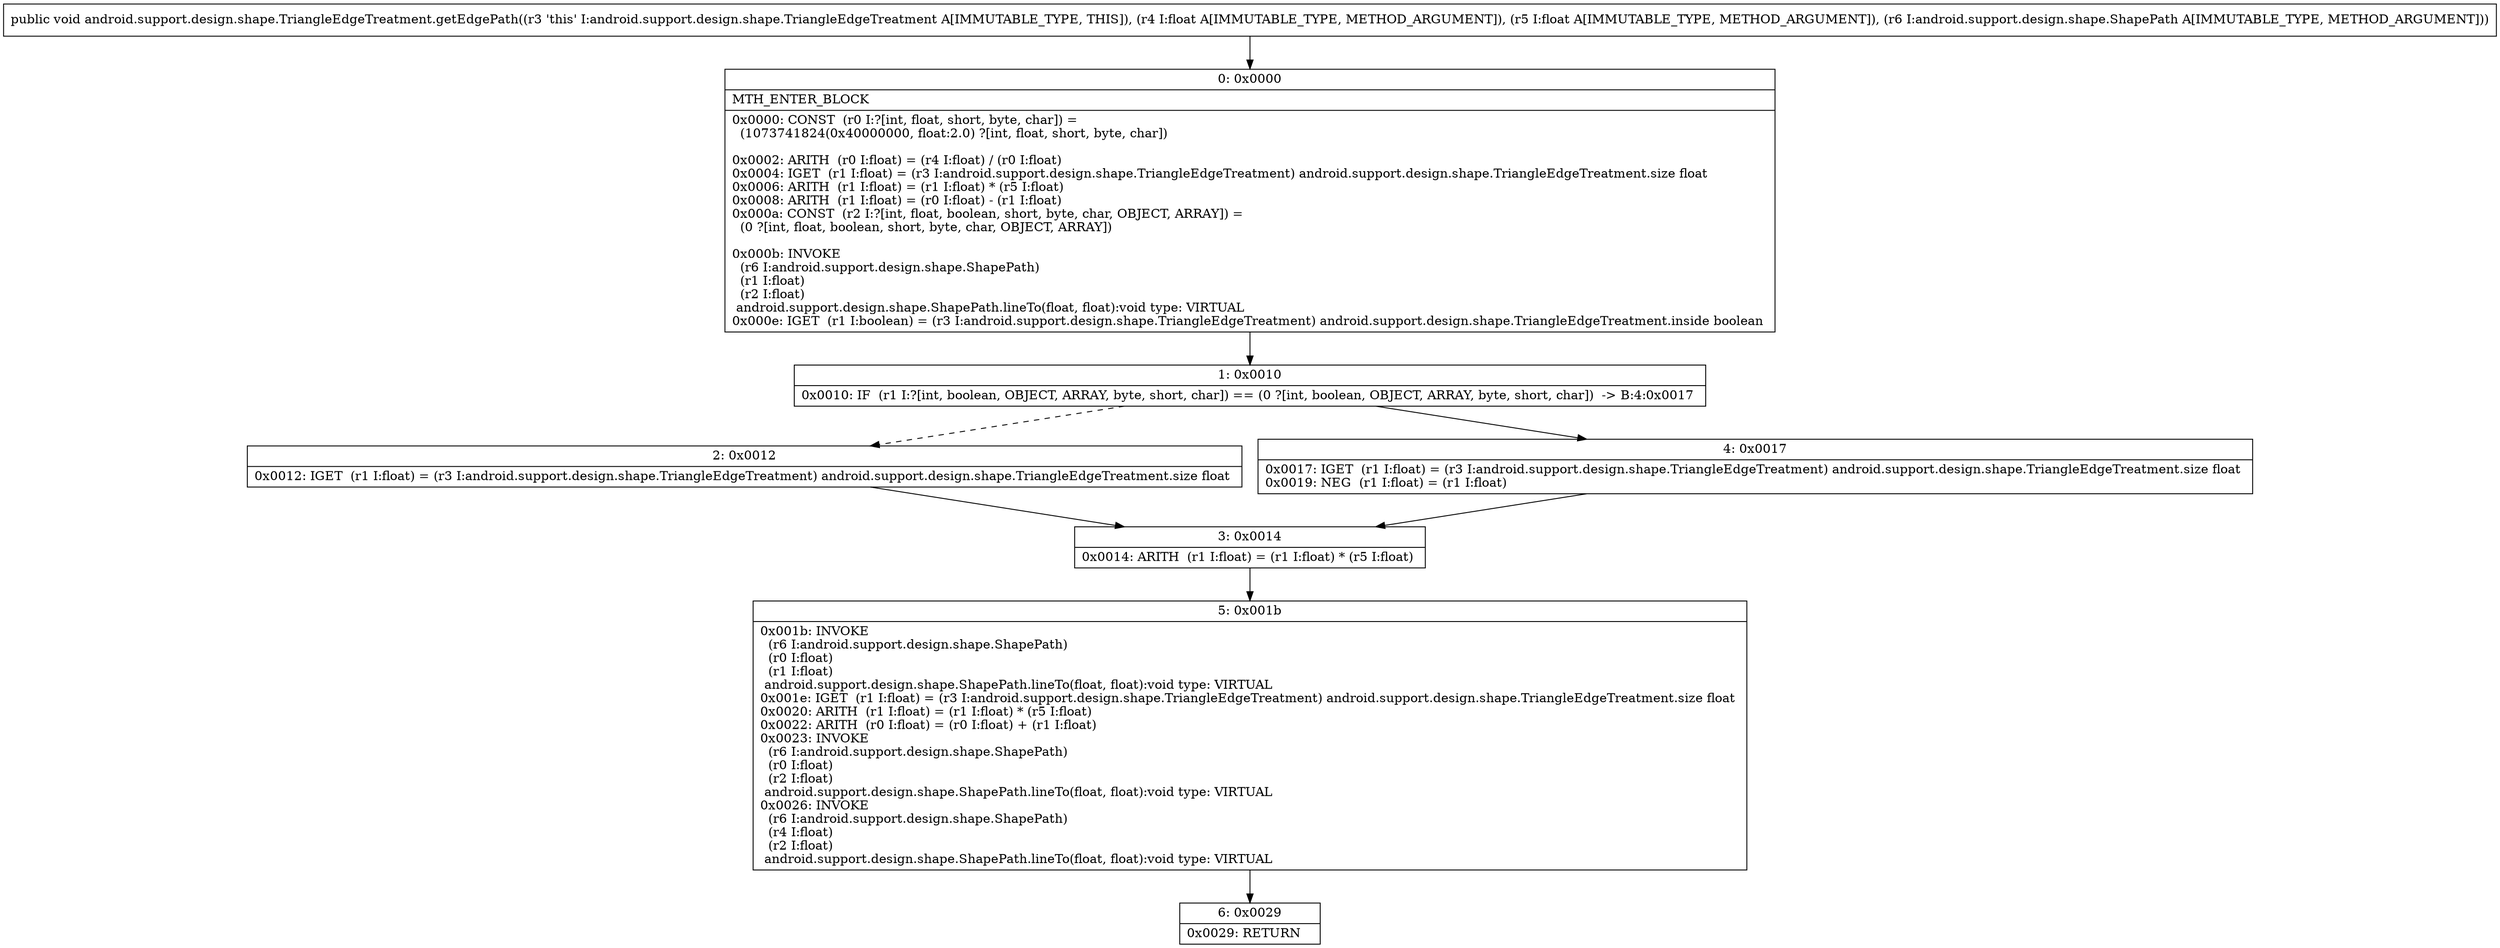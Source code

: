 digraph "CFG forandroid.support.design.shape.TriangleEdgeTreatment.getEdgePath(FFLandroid\/support\/design\/shape\/ShapePath;)V" {
Node_0 [shape=record,label="{0\:\ 0x0000|MTH_ENTER_BLOCK\l|0x0000: CONST  (r0 I:?[int, float, short, byte, char]) = \l  (1073741824(0x40000000, float:2.0) ?[int, float, short, byte, char])\l \l0x0002: ARITH  (r0 I:float) = (r4 I:float) \/ (r0 I:float) \l0x0004: IGET  (r1 I:float) = (r3 I:android.support.design.shape.TriangleEdgeTreatment) android.support.design.shape.TriangleEdgeTreatment.size float \l0x0006: ARITH  (r1 I:float) = (r1 I:float) * (r5 I:float) \l0x0008: ARITH  (r1 I:float) = (r0 I:float) \- (r1 I:float) \l0x000a: CONST  (r2 I:?[int, float, boolean, short, byte, char, OBJECT, ARRAY]) = \l  (0 ?[int, float, boolean, short, byte, char, OBJECT, ARRAY])\l \l0x000b: INVOKE  \l  (r6 I:android.support.design.shape.ShapePath)\l  (r1 I:float)\l  (r2 I:float)\l android.support.design.shape.ShapePath.lineTo(float, float):void type: VIRTUAL \l0x000e: IGET  (r1 I:boolean) = (r3 I:android.support.design.shape.TriangleEdgeTreatment) android.support.design.shape.TriangleEdgeTreatment.inside boolean \l}"];
Node_1 [shape=record,label="{1\:\ 0x0010|0x0010: IF  (r1 I:?[int, boolean, OBJECT, ARRAY, byte, short, char]) == (0 ?[int, boolean, OBJECT, ARRAY, byte, short, char])  \-\> B:4:0x0017 \l}"];
Node_2 [shape=record,label="{2\:\ 0x0012|0x0012: IGET  (r1 I:float) = (r3 I:android.support.design.shape.TriangleEdgeTreatment) android.support.design.shape.TriangleEdgeTreatment.size float \l}"];
Node_3 [shape=record,label="{3\:\ 0x0014|0x0014: ARITH  (r1 I:float) = (r1 I:float) * (r5 I:float) \l}"];
Node_4 [shape=record,label="{4\:\ 0x0017|0x0017: IGET  (r1 I:float) = (r3 I:android.support.design.shape.TriangleEdgeTreatment) android.support.design.shape.TriangleEdgeTreatment.size float \l0x0019: NEG  (r1 I:float) = (r1 I:float) \l}"];
Node_5 [shape=record,label="{5\:\ 0x001b|0x001b: INVOKE  \l  (r6 I:android.support.design.shape.ShapePath)\l  (r0 I:float)\l  (r1 I:float)\l android.support.design.shape.ShapePath.lineTo(float, float):void type: VIRTUAL \l0x001e: IGET  (r1 I:float) = (r3 I:android.support.design.shape.TriangleEdgeTreatment) android.support.design.shape.TriangleEdgeTreatment.size float \l0x0020: ARITH  (r1 I:float) = (r1 I:float) * (r5 I:float) \l0x0022: ARITH  (r0 I:float) = (r0 I:float) + (r1 I:float) \l0x0023: INVOKE  \l  (r6 I:android.support.design.shape.ShapePath)\l  (r0 I:float)\l  (r2 I:float)\l android.support.design.shape.ShapePath.lineTo(float, float):void type: VIRTUAL \l0x0026: INVOKE  \l  (r6 I:android.support.design.shape.ShapePath)\l  (r4 I:float)\l  (r2 I:float)\l android.support.design.shape.ShapePath.lineTo(float, float):void type: VIRTUAL \l}"];
Node_6 [shape=record,label="{6\:\ 0x0029|0x0029: RETURN   \l}"];
MethodNode[shape=record,label="{public void android.support.design.shape.TriangleEdgeTreatment.getEdgePath((r3 'this' I:android.support.design.shape.TriangleEdgeTreatment A[IMMUTABLE_TYPE, THIS]), (r4 I:float A[IMMUTABLE_TYPE, METHOD_ARGUMENT]), (r5 I:float A[IMMUTABLE_TYPE, METHOD_ARGUMENT]), (r6 I:android.support.design.shape.ShapePath A[IMMUTABLE_TYPE, METHOD_ARGUMENT])) }"];
MethodNode -> Node_0;
Node_0 -> Node_1;
Node_1 -> Node_2[style=dashed];
Node_1 -> Node_4;
Node_2 -> Node_3;
Node_3 -> Node_5;
Node_4 -> Node_3;
Node_5 -> Node_6;
}

